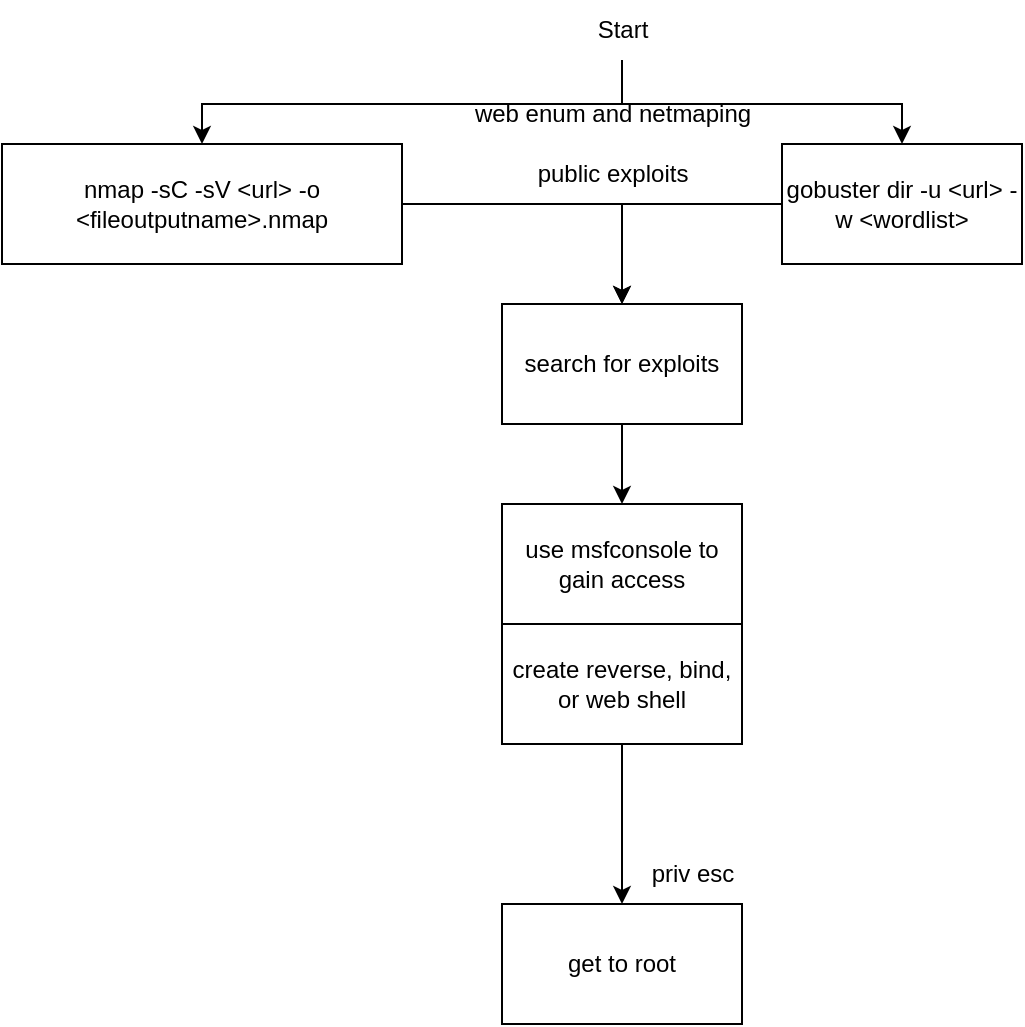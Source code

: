 <mxfile version="26.0.6">
  <diagram name="Page-1" id="6zRMFslm3MS382w8mU-6">
    <mxGraphModel dx="397" dy="301" grid="1" gridSize="10" guides="1" tooltips="1" connect="1" arrows="1" fold="1" page="1" pageScale="1" pageWidth="850" pageHeight="1100" math="0" shadow="0">
      <root>
        <mxCell id="0" />
        <mxCell id="1" parent="0" />
        <mxCell id="qYF8Y5QEOH_T36nfmvHO-3" value="" style="edgeStyle=orthogonalEdgeStyle;rounded=0;orthogonalLoop=1;jettySize=auto;html=1;" edge="1" parent="1" source="qYF8Y5QEOH_T36nfmvHO-1" target="qYF8Y5QEOH_T36nfmvHO-2">
          <mxGeometry relative="1" as="geometry">
            <Array as="points">
              <mxPoint x="380" y="160" />
              <mxPoint x="170" y="160" />
            </Array>
          </mxGeometry>
        </mxCell>
        <mxCell id="qYF8Y5QEOH_T36nfmvHO-4" style="edgeStyle=orthogonalEdgeStyle;rounded=0;orthogonalLoop=1;jettySize=auto;html=1;entryX=0.5;entryY=0;entryDx=0;entryDy=0;" edge="1" parent="1" source="qYF8Y5QEOH_T36nfmvHO-1" target="qYF8Y5QEOH_T36nfmvHO-5">
          <mxGeometry relative="1" as="geometry">
            <mxPoint x="510" y="160" as="targetPoint" />
            <Array as="points">
              <mxPoint x="380" y="160" />
              <mxPoint x="520" y="160" />
            </Array>
          </mxGeometry>
        </mxCell>
        <mxCell id="qYF8Y5QEOH_T36nfmvHO-1" value="Start" style="text;html=1;align=center;verticalAlign=middle;resizable=0;points=[];autosize=1;strokeColor=none;fillColor=none;" vertex="1" parent="1">
          <mxGeometry x="355" y="108" width="50" height="30" as="geometry" />
        </mxCell>
        <mxCell id="qYF8Y5QEOH_T36nfmvHO-7" value="" style="edgeStyle=orthogonalEdgeStyle;rounded=0;orthogonalLoop=1;jettySize=auto;html=1;" edge="1" parent="1" source="qYF8Y5QEOH_T36nfmvHO-2" target="qYF8Y5QEOH_T36nfmvHO-6">
          <mxGeometry relative="1" as="geometry" />
        </mxCell>
        <mxCell id="qYF8Y5QEOH_T36nfmvHO-2" value="&lt;div&gt;nmap -sC -sV &amp;lt;url&amp;gt; -o &amp;lt;fileoutputname&amp;gt;.nmap&lt;/div&gt;" style="whiteSpace=wrap;html=1;" vertex="1" parent="1">
          <mxGeometry x="70" y="180" width="200" height="60" as="geometry" />
        </mxCell>
        <mxCell id="qYF8Y5QEOH_T36nfmvHO-8" style="edgeStyle=orthogonalEdgeStyle;rounded=0;orthogonalLoop=1;jettySize=auto;html=1;" edge="1" parent="1" source="qYF8Y5QEOH_T36nfmvHO-5" target="qYF8Y5QEOH_T36nfmvHO-6">
          <mxGeometry relative="1" as="geometry" />
        </mxCell>
        <mxCell id="qYF8Y5QEOH_T36nfmvHO-5" value="gobuster dir -u &amp;lt;url&amp;gt; -w &amp;lt;wordlist&amp;gt;" style="whiteSpace=wrap;html=1;" vertex="1" parent="1">
          <mxGeometry x="460" y="180" width="120" height="60" as="geometry" />
        </mxCell>
        <mxCell id="qYF8Y5QEOH_T36nfmvHO-10" value="" style="edgeStyle=orthogonalEdgeStyle;rounded=0;orthogonalLoop=1;jettySize=auto;html=1;" edge="1" parent="1" source="qYF8Y5QEOH_T36nfmvHO-6" target="qYF8Y5QEOH_T36nfmvHO-9">
          <mxGeometry relative="1" as="geometry" />
        </mxCell>
        <mxCell id="qYF8Y5QEOH_T36nfmvHO-6" value="search for exploits" style="whiteSpace=wrap;html=1;" vertex="1" parent="1">
          <mxGeometry x="320" y="260" width="120" height="60" as="geometry" />
        </mxCell>
        <mxCell id="qYF8Y5QEOH_T36nfmvHO-12" value="" style="edgeStyle=orthogonalEdgeStyle;rounded=0;orthogonalLoop=1;jettySize=auto;html=1;" edge="1" parent="1" source="qYF8Y5QEOH_T36nfmvHO-9" target="qYF8Y5QEOH_T36nfmvHO-11">
          <mxGeometry relative="1" as="geometry" />
        </mxCell>
        <mxCell id="qYF8Y5QEOH_T36nfmvHO-9" value="use msfconsole to gain access" style="whiteSpace=wrap;html=1;" vertex="1" parent="1">
          <mxGeometry x="320" y="360" width="120" height="60" as="geometry" />
        </mxCell>
        <mxCell id="qYF8Y5QEOH_T36nfmvHO-18" value="" style="edgeStyle=orthogonalEdgeStyle;rounded=0;orthogonalLoop=1;jettySize=auto;html=1;" edge="1" parent="1" source="qYF8Y5QEOH_T36nfmvHO-11" target="qYF8Y5QEOH_T36nfmvHO-17">
          <mxGeometry relative="1" as="geometry" />
        </mxCell>
        <mxCell id="qYF8Y5QEOH_T36nfmvHO-11" value="create reverse, bind, or web shell" style="whiteSpace=wrap;html=1;" vertex="1" parent="1">
          <mxGeometry x="320" y="420" width="120" height="60" as="geometry" />
        </mxCell>
        <mxCell id="qYF8Y5QEOH_T36nfmvHO-13" value="priv esc" style="text;html=1;align=center;verticalAlign=middle;resizable=0;points=[];autosize=1;strokeColor=none;fillColor=none;" vertex="1" parent="1">
          <mxGeometry x="380" y="530" width="70" height="30" as="geometry" />
        </mxCell>
        <mxCell id="qYF8Y5QEOH_T36nfmvHO-14" value="public exploits" style="text;html=1;align=center;verticalAlign=middle;resizable=0;points=[];autosize=1;strokeColor=none;fillColor=none;" vertex="1" parent="1">
          <mxGeometry x="325" y="180" width="100" height="30" as="geometry" />
        </mxCell>
        <mxCell id="qYF8Y5QEOH_T36nfmvHO-16" value="web enum and netmaping" style="text;html=1;align=center;verticalAlign=middle;resizable=0;points=[];autosize=1;strokeColor=none;fillColor=none;" vertex="1" parent="1">
          <mxGeometry x="290" y="150" width="170" height="30" as="geometry" />
        </mxCell>
        <mxCell id="qYF8Y5QEOH_T36nfmvHO-17" value="get to root" style="whiteSpace=wrap;html=1;" vertex="1" parent="1">
          <mxGeometry x="320" y="560" width="120" height="60" as="geometry" />
        </mxCell>
      </root>
    </mxGraphModel>
  </diagram>
</mxfile>
